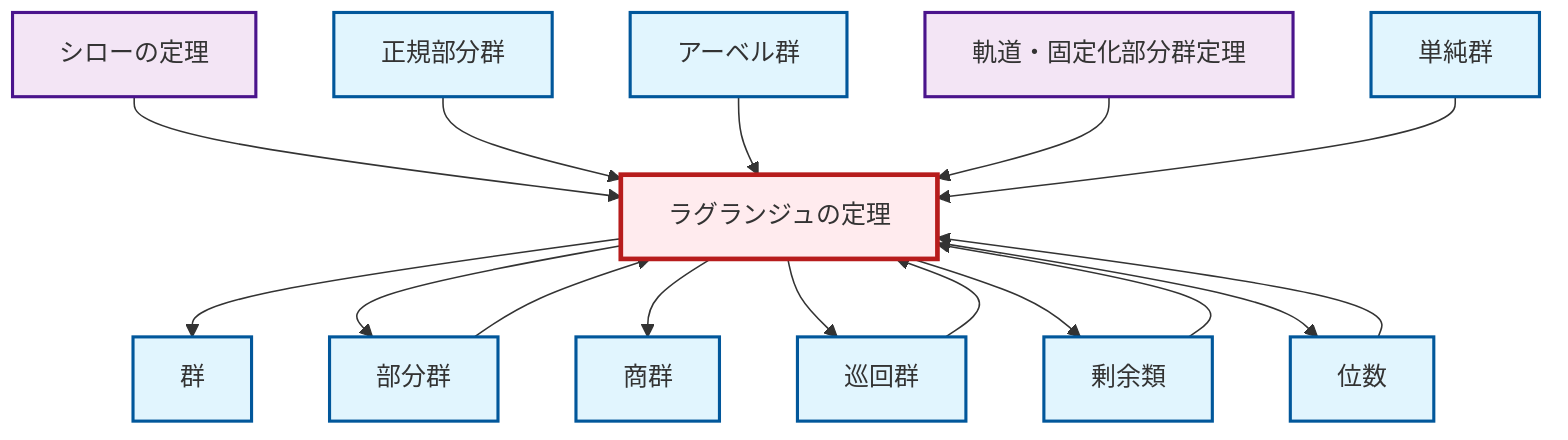 graph TD
    classDef definition fill:#e1f5fe,stroke:#01579b,stroke-width:2px
    classDef theorem fill:#f3e5f5,stroke:#4a148c,stroke-width:2px
    classDef axiom fill:#fff3e0,stroke:#e65100,stroke-width:2px
    classDef example fill:#e8f5e9,stroke:#1b5e20,stroke-width:2px
    classDef current fill:#ffebee,stroke:#b71c1c,stroke-width:3px
    thm-orbit-stabilizer["軌道・固定化部分群定理"]:::theorem
    def-abelian-group["アーベル群"]:::definition
    def-order["位数"]:::definition
    def-cyclic-group["巡回群"]:::definition
    def-group["群"]:::definition
    def-normal-subgroup["正規部分群"]:::definition
    def-subgroup["部分群"]:::definition
    thm-lagrange["ラグランジュの定理"]:::theorem
    def-simple-group["単純群"]:::definition
    def-coset["剰余類"]:::definition
    def-quotient-group["商群"]:::definition
    thm-sylow["シローの定理"]:::theorem
    thm-sylow --> thm-lagrange
    thm-lagrange --> def-group
    def-order --> thm-lagrange
    thm-lagrange --> def-subgroup
    thm-lagrange --> def-quotient-group
    def-normal-subgroup --> thm-lagrange
    def-abelian-group --> thm-lagrange
    thm-lagrange --> def-cyclic-group
    thm-orbit-stabilizer --> thm-lagrange
    def-subgroup --> thm-lagrange
    def-coset --> thm-lagrange
    thm-lagrange --> def-coset
    thm-lagrange --> def-order
    def-simple-group --> thm-lagrange
    def-cyclic-group --> thm-lagrange
    class thm-lagrange current
